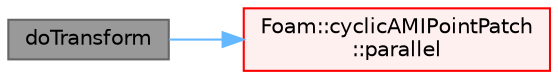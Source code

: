 digraph "doTransform"
{
 // LATEX_PDF_SIZE
  bgcolor="transparent";
  edge [fontname=Helvetica,fontsize=10,labelfontname=Helvetica,labelfontsize=10];
  node [fontname=Helvetica,fontsize=10,shape=box,height=0.2,width=0.4];
  rankdir="LR";
  Node1 [id="Node000001",label="doTransform",height=0.2,width=0.4,color="gray40", fillcolor="grey60", style="filled", fontcolor="black",tooltip=" "];
  Node1 -> Node2 [id="edge1_Node000001_Node000002",color="steelblue1",style="solid",tooltip=" "];
  Node2 [id="Node000002",label="Foam::cyclicAMIPointPatch\l::parallel",height=0.2,width=0.4,color="red", fillcolor="#FFF0F0", style="filled",URL="$classFoam_1_1cyclicAMIPointPatch.html#a43c63a53e603cc6b858e46a01e6213d4",tooltip=" "];
}
